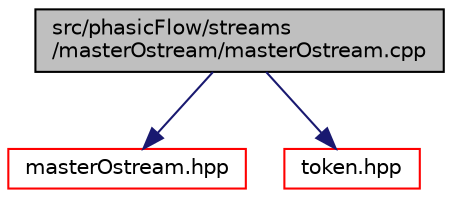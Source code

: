 digraph "src/phasicFlow/streams/masterOstream/masterOstream.cpp"
{
 // LATEX_PDF_SIZE
  edge [fontname="Helvetica",fontsize="10",labelfontname="Helvetica",labelfontsize="10"];
  node [fontname="Helvetica",fontsize="10",shape=record];
  Node1 [label="src/phasicFlow/streams\l/masterOstream/masterOstream.cpp",height=0.2,width=0.4,color="black", fillcolor="grey75", style="filled", fontcolor="black",tooltip=" "];
  Node1 -> Node2 [color="midnightblue",fontsize="10",style="solid",fontname="Helvetica"];
  Node2 [label="masterOstream.hpp",height=0.2,width=0.4,color="red", fillcolor="white", style="filled",URL="$masterOstream_8hpp.html",tooltip=" "];
  Node1 -> Node14 [color="midnightblue",fontsize="10",style="solid",fontname="Helvetica"];
  Node14 [label="token.hpp",height=0.2,width=0.4,color="red", fillcolor="white", style="filled",URL="$token_8hpp.html",tooltip=" "];
}
